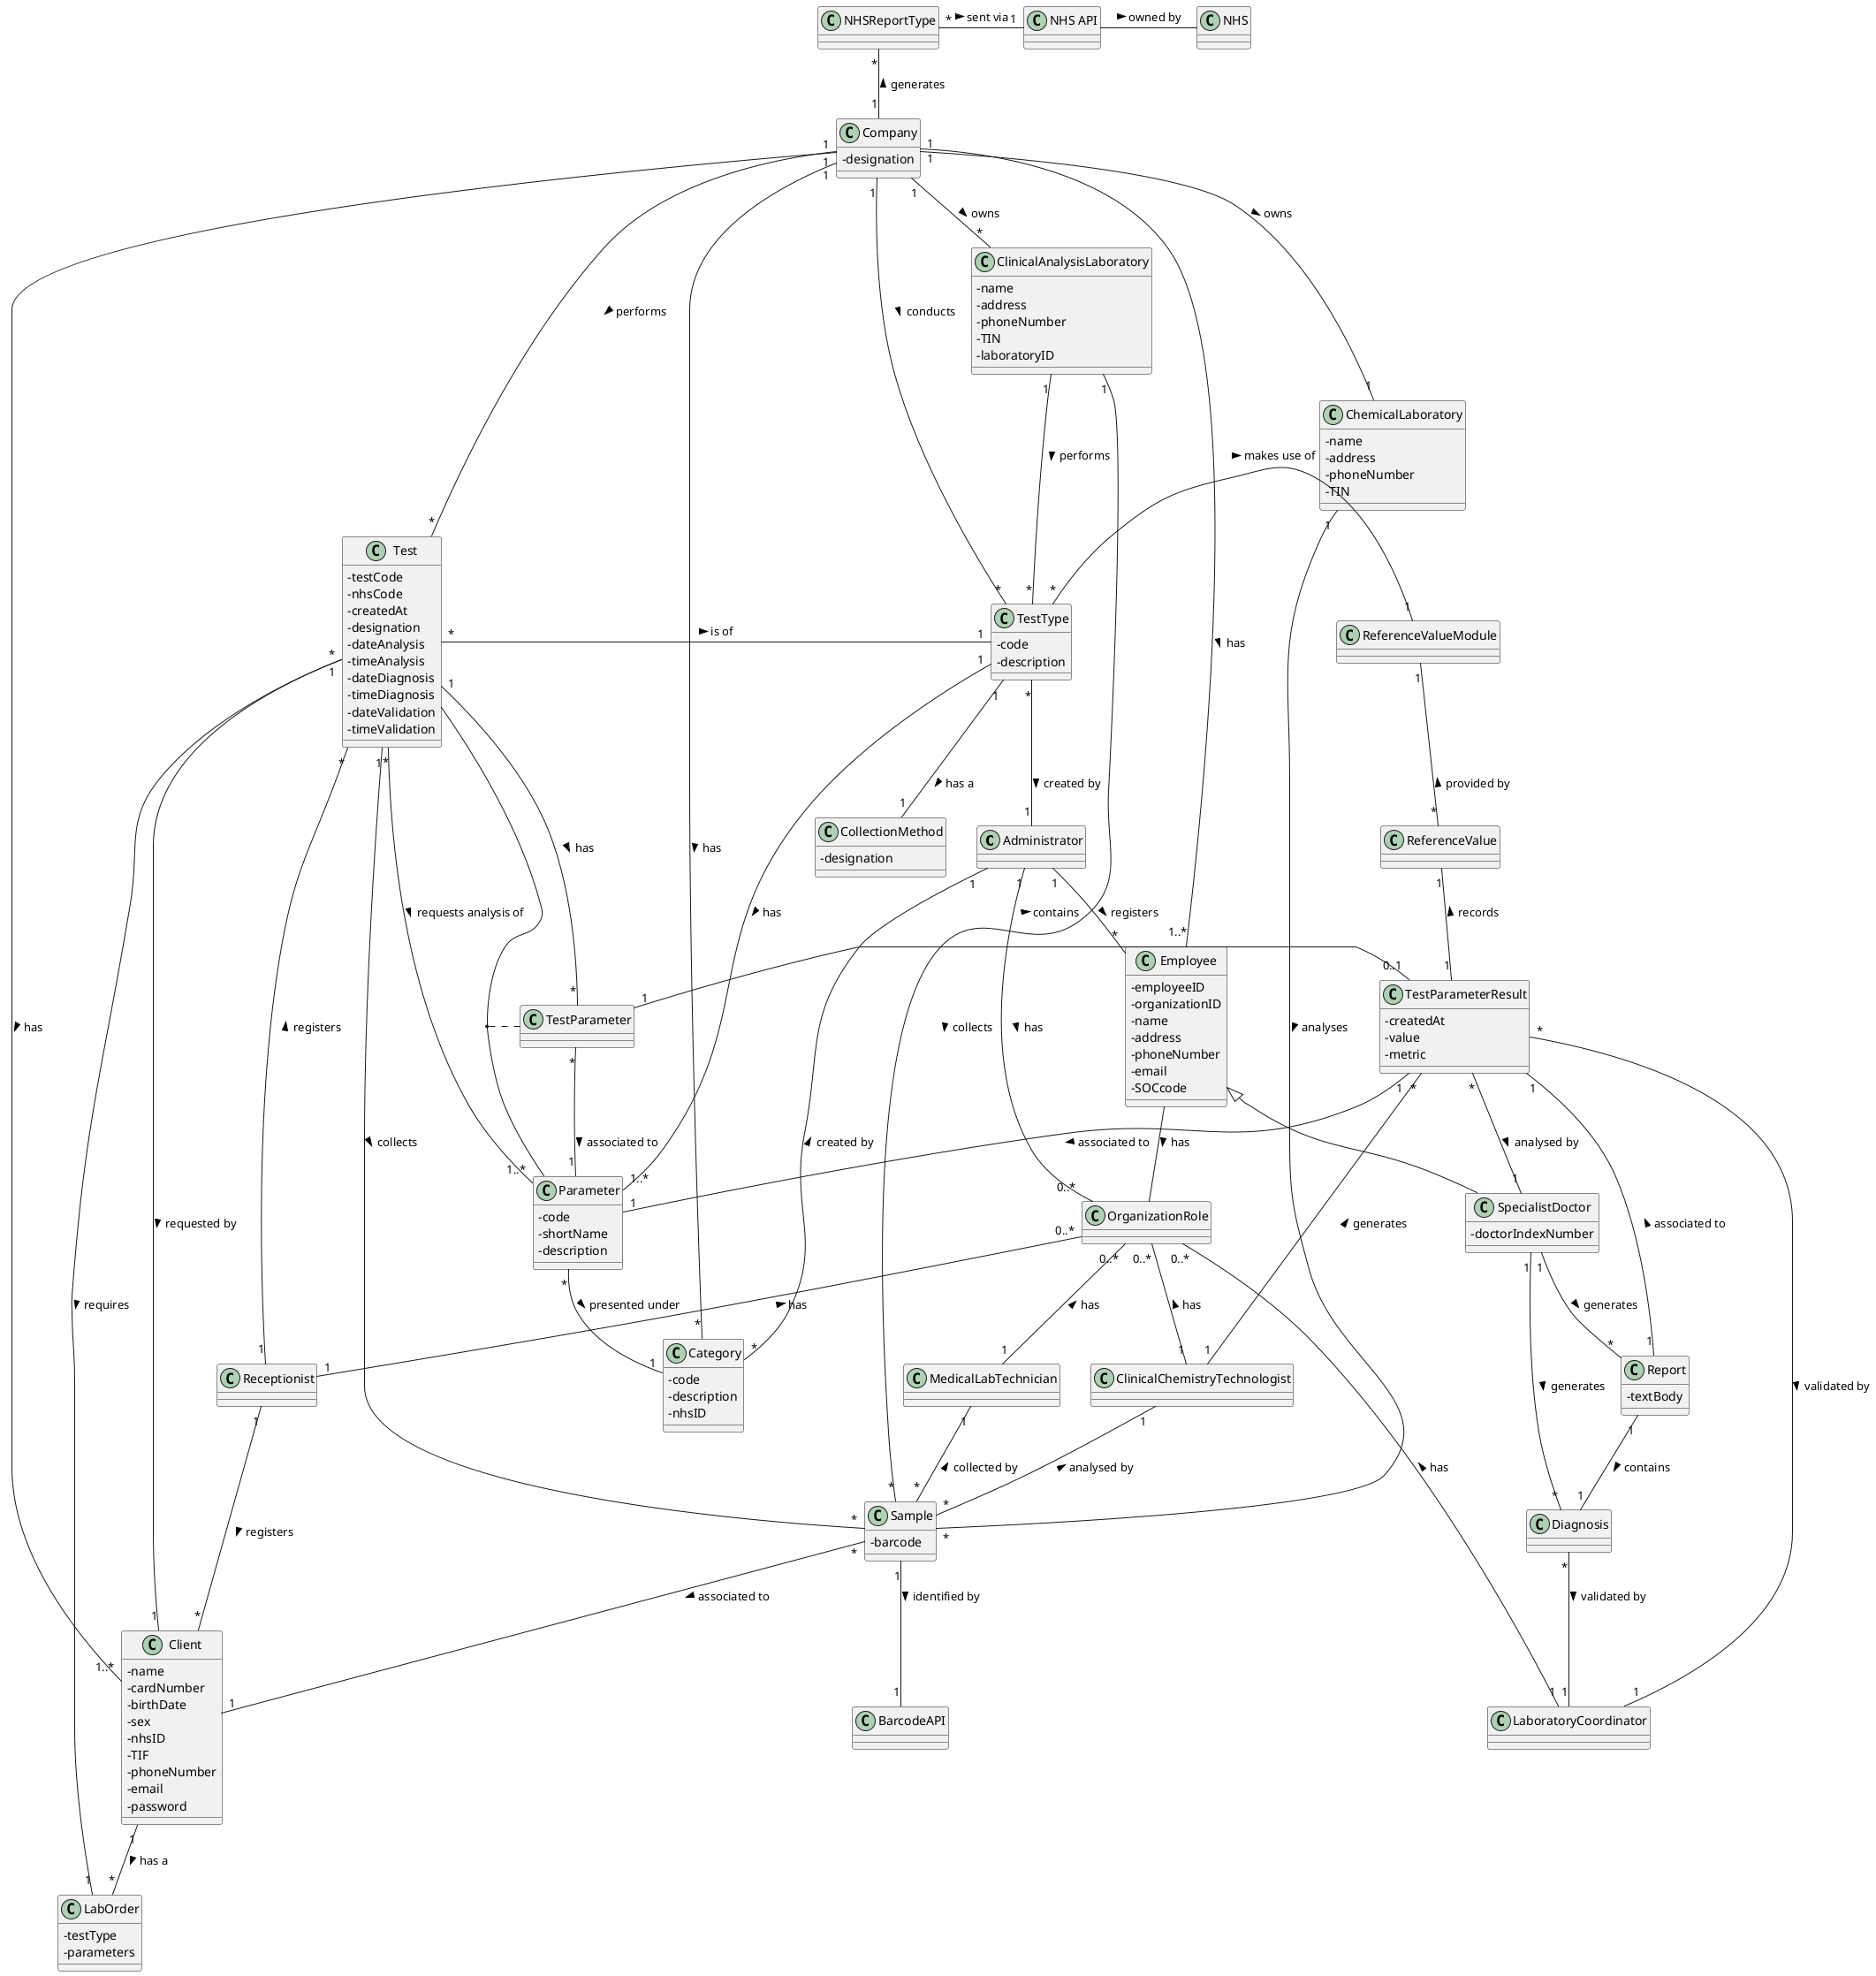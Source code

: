 @startuml
skinparam classAttributeIconSize 0

class Administrator
class Category {
-code
-description
-nhsID
}
class ClinicalChemistryTechnologist
class ChemicalLaboratory {
-name
-address
-phoneNumber
-TIN
}
class CollectionMethod {
-designation
}
class Client {
-name
-cardNumber
-birthDate
-sex
-nhsID
-TIF
-phoneNumber
-email
-password
}
class ClinicalAnalysisLaboratory {
-name
-address
-phoneNumber
-TIN
-laboratoryID
}
class Company {
-designation
}
class Diagnosis
class Employee {
-employeeID
-organizationID
-name
-address
-phoneNumber
-email
-SOCcode
}
class LabOrder {
-testType
-parameters
}
class LaboratoryCoordinator
class MedicalLabTechnician
class NHS
class OrganizationRole
class Parameter {
-code
-shortName
-description
}
class Receptionist
class ReferenceValueModule
class Report {
-textBody
}
class Sample {
-barcode
}
class SpecialistDoctor {
-doctorIndexNumber
}
class Test {
-testCode
-nhsCode
-createdAt
-designation
-dateAnalysis
-timeAnalysis
-dateDiagnosis
-timeDiagnosis
-dateValidation
-timeValidation
}
class TestType {
-code
-description
}
class TestParameterResult {
-createdAt
-value
-metric
}



"NHS API" "1"-left-"*" NHSReportType : sent via <
(Test, Parameter) .. TestParameter
Administrator "1"--"*" Category : created by <
Administrator "1"--"*" Employee : registers >
ChemicalLaboratory "1"--"*" Sample : analyses >
Client "1"--"*" LabOrder : has a >
ClinicalAnalysisLaboratory "1"--"*" Sample : collects >
ClinicalAnalysisLaboratory "1"--"*" TestType : performs >
ClinicalChemistryTechnologist "1"--"*" Sample : analysed by <
Company "1"--"1..*" Client : has >
Company "1"--"1..*" Employee : has >
Company "1"-down-"*" Category : has >
Company "1"-down-"*" ClinicalAnalysisLaboratory : owns >
Company "1"-down-"*" TestType : conducts >
Company "1"-down-"1" ChemicalLaboratory : owns >
Diagnosis "*"--"1" LaboratoryCoordinator : validated by >
Diagnosis "*"--"1" SpecialistDoctor : generates <
Employee -- OrganizationRole : has >
Employee <|-- SpecialistDoctor
MedicalLabTechnician "1"--"*" Sample : collected by <
"NHS API" -right- NHS : owned by >
NHSReportType "*"--"1" Company : generates <
OrganizationRole "0..*"--"1" Administrator : has <
OrganizationRole "0..*"--"1" ClinicalChemistryTechnologist : has <
OrganizationRole "0..*"--"1" LaboratoryCoordinator : has <
OrganizationRole "0..*"--"1" MedicalLabTechnician : has <
OrganizationRole "0..*"--"1" Receptionist : has <
Parameter "*"--"1" Category : presented under >
Receptionist "1"--"*" Client : registers >
Receptionist "1"--"*" Test : registers >
ReferenceValue "*"-up-"1" ReferenceValueModule : provided by >
Report "1"--"1" Diagnosis : contains >
Report "1"--"1" TestParameterResult : associated to >
Sample "*"--"1" Client : associated to >
Sample "1"--"1" BarcodeAPI : identified by >
SpecialistDoctor "1"--"*" Report : generates >
Test "*"--"1" Client : requested by >
Test "*"--"1..*" Parameter : requests analysis of >
Test "*"-right-"1" "TestType" : is of >
Test "*"-up-"1" Company : performs <
Test "1"--"*" Sample : collects >
Test "1"--"1" LabOrder : requires >
TestParameter "*"--"1" Parameter : associated to >
TestParameter "*"--"1" Test : has <
TestParameter "1"-right- "0..1" TestParameterResult : contains >
TestParameterResult "*"-right-"1" ClinicalChemistryTechnologist : generates <
TestParameterResult "1"--"1" Parameter : associated to >
TestParameterResult "1"-up-"1" ReferenceValue : records >
TestParameterResult "*"--"1" LaboratoryCoordinator : validated by >
TestParameterResult "*"--"1" SpecialistDoctor : analysed by >
TestType "*"--"1" Administrator : created by >
TestType "*"-right-"1" ReferenceValueModule : makes use of >
TestType "1"--"1" CollectionMethod : has a  >
TestType "1"--"1..*" Parameter : has >
@enduml